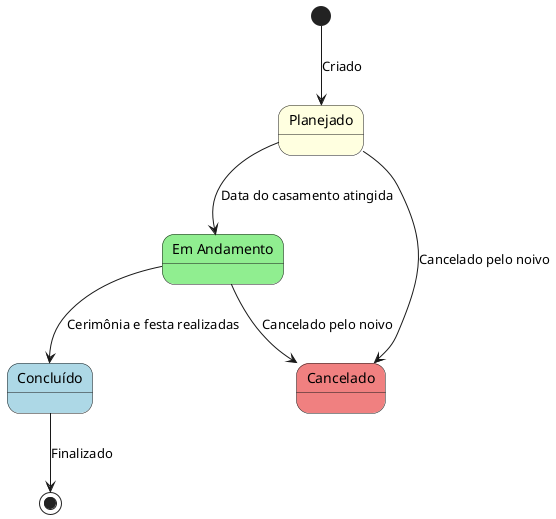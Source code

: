 @startuml
hide empty description

state Planejado #LightYellow {
}

state "Em Andamento" as EmAndamento #LightGreen {
}

state Concluído #LightBlue {
}

state Cancelado #LightCoral {
}

[*] --> Planejado : Criado

Planejado --> EmAndamento : Data do casamento atingida
EmAndamento --> Concluído : Cerimônia e festa realizadas
Planejado --> Cancelado : Cancelado pelo noivo
EmAndamento --> Cancelado : Cancelado pelo noivo
Concluído --> [*] : Finalizado
@enduml